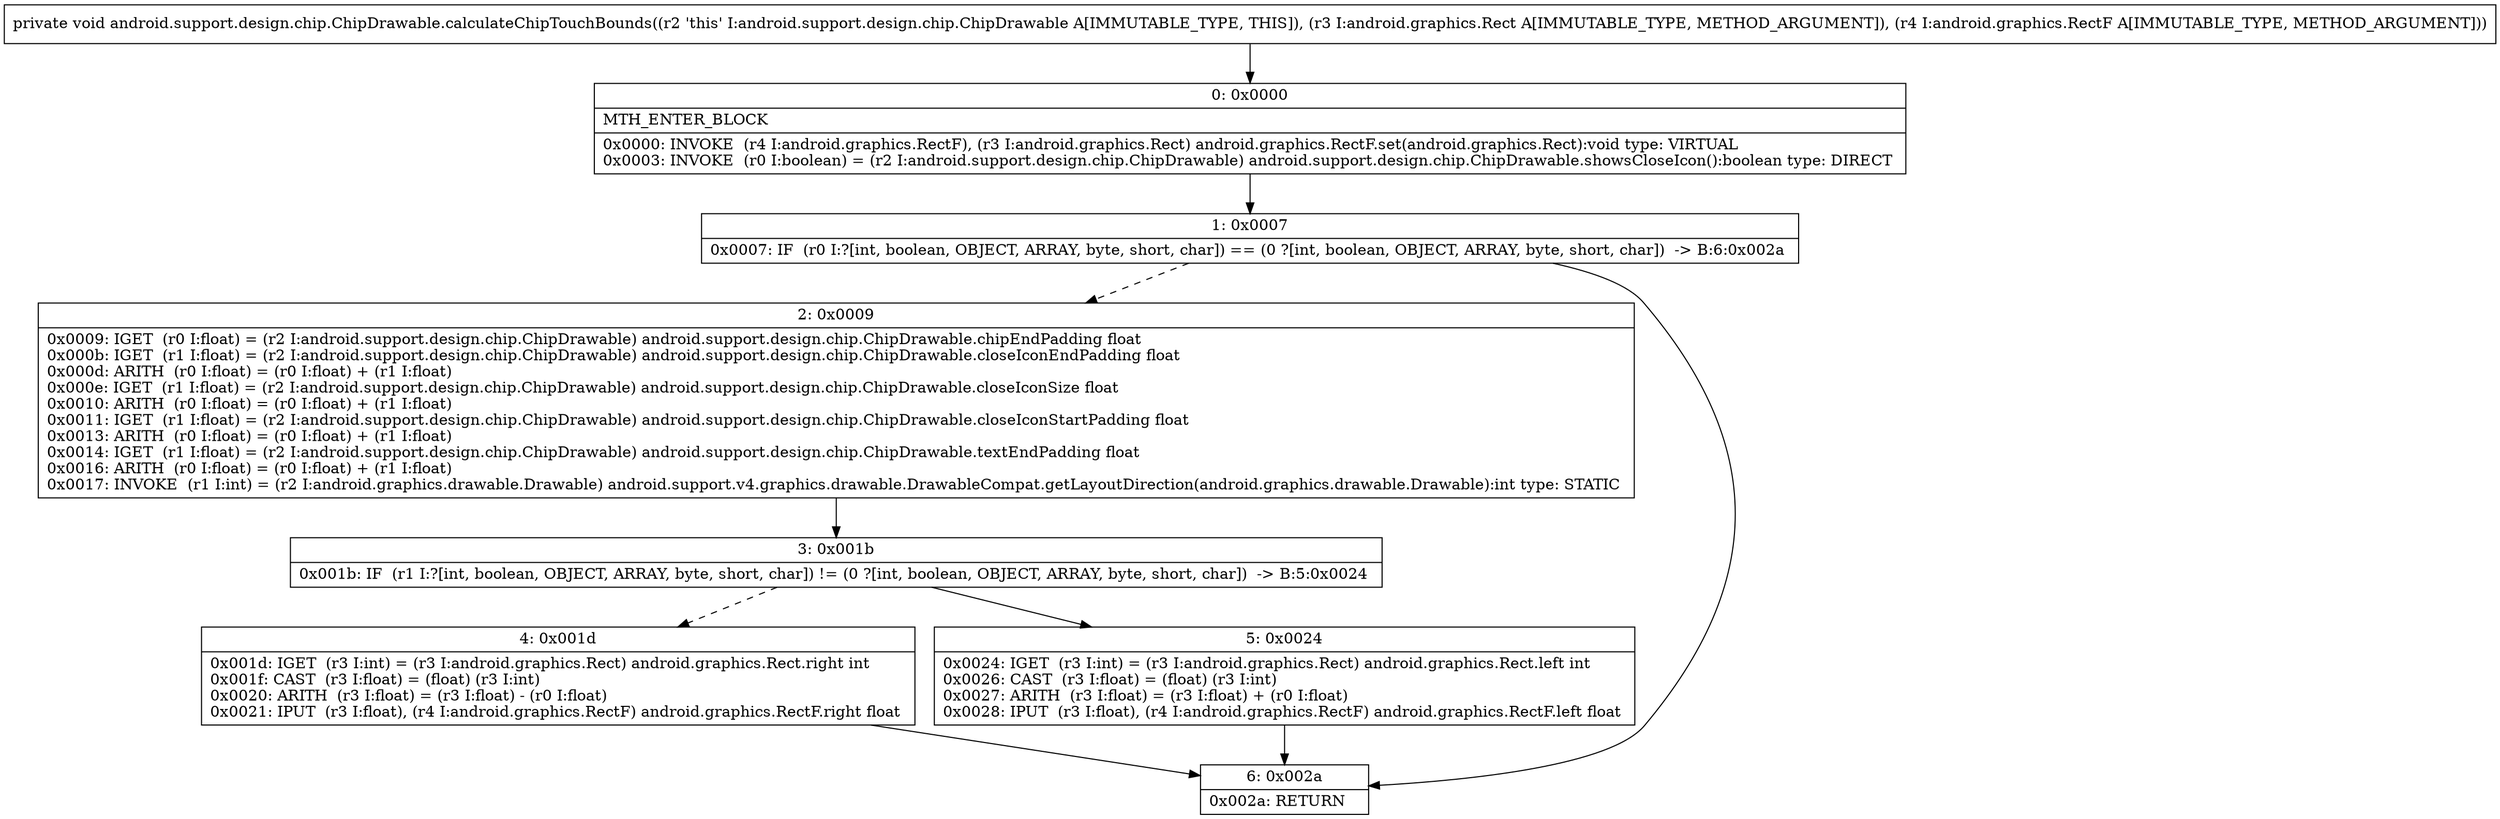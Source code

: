 digraph "CFG forandroid.support.design.chip.ChipDrawable.calculateChipTouchBounds(Landroid\/graphics\/Rect;Landroid\/graphics\/RectF;)V" {
Node_0 [shape=record,label="{0\:\ 0x0000|MTH_ENTER_BLOCK\l|0x0000: INVOKE  (r4 I:android.graphics.RectF), (r3 I:android.graphics.Rect) android.graphics.RectF.set(android.graphics.Rect):void type: VIRTUAL \l0x0003: INVOKE  (r0 I:boolean) = (r2 I:android.support.design.chip.ChipDrawable) android.support.design.chip.ChipDrawable.showsCloseIcon():boolean type: DIRECT \l}"];
Node_1 [shape=record,label="{1\:\ 0x0007|0x0007: IF  (r0 I:?[int, boolean, OBJECT, ARRAY, byte, short, char]) == (0 ?[int, boolean, OBJECT, ARRAY, byte, short, char])  \-\> B:6:0x002a \l}"];
Node_2 [shape=record,label="{2\:\ 0x0009|0x0009: IGET  (r0 I:float) = (r2 I:android.support.design.chip.ChipDrawable) android.support.design.chip.ChipDrawable.chipEndPadding float \l0x000b: IGET  (r1 I:float) = (r2 I:android.support.design.chip.ChipDrawable) android.support.design.chip.ChipDrawable.closeIconEndPadding float \l0x000d: ARITH  (r0 I:float) = (r0 I:float) + (r1 I:float) \l0x000e: IGET  (r1 I:float) = (r2 I:android.support.design.chip.ChipDrawable) android.support.design.chip.ChipDrawable.closeIconSize float \l0x0010: ARITH  (r0 I:float) = (r0 I:float) + (r1 I:float) \l0x0011: IGET  (r1 I:float) = (r2 I:android.support.design.chip.ChipDrawable) android.support.design.chip.ChipDrawable.closeIconStartPadding float \l0x0013: ARITH  (r0 I:float) = (r0 I:float) + (r1 I:float) \l0x0014: IGET  (r1 I:float) = (r2 I:android.support.design.chip.ChipDrawable) android.support.design.chip.ChipDrawable.textEndPadding float \l0x0016: ARITH  (r0 I:float) = (r0 I:float) + (r1 I:float) \l0x0017: INVOKE  (r1 I:int) = (r2 I:android.graphics.drawable.Drawable) android.support.v4.graphics.drawable.DrawableCompat.getLayoutDirection(android.graphics.drawable.Drawable):int type: STATIC \l}"];
Node_3 [shape=record,label="{3\:\ 0x001b|0x001b: IF  (r1 I:?[int, boolean, OBJECT, ARRAY, byte, short, char]) != (0 ?[int, boolean, OBJECT, ARRAY, byte, short, char])  \-\> B:5:0x0024 \l}"];
Node_4 [shape=record,label="{4\:\ 0x001d|0x001d: IGET  (r3 I:int) = (r3 I:android.graphics.Rect) android.graphics.Rect.right int \l0x001f: CAST  (r3 I:float) = (float) (r3 I:int) \l0x0020: ARITH  (r3 I:float) = (r3 I:float) \- (r0 I:float) \l0x0021: IPUT  (r3 I:float), (r4 I:android.graphics.RectF) android.graphics.RectF.right float \l}"];
Node_5 [shape=record,label="{5\:\ 0x0024|0x0024: IGET  (r3 I:int) = (r3 I:android.graphics.Rect) android.graphics.Rect.left int \l0x0026: CAST  (r3 I:float) = (float) (r3 I:int) \l0x0027: ARITH  (r3 I:float) = (r3 I:float) + (r0 I:float) \l0x0028: IPUT  (r3 I:float), (r4 I:android.graphics.RectF) android.graphics.RectF.left float \l}"];
Node_6 [shape=record,label="{6\:\ 0x002a|0x002a: RETURN   \l}"];
MethodNode[shape=record,label="{private void android.support.design.chip.ChipDrawable.calculateChipTouchBounds((r2 'this' I:android.support.design.chip.ChipDrawable A[IMMUTABLE_TYPE, THIS]), (r3 I:android.graphics.Rect A[IMMUTABLE_TYPE, METHOD_ARGUMENT]), (r4 I:android.graphics.RectF A[IMMUTABLE_TYPE, METHOD_ARGUMENT])) }"];
MethodNode -> Node_0;
Node_0 -> Node_1;
Node_1 -> Node_2[style=dashed];
Node_1 -> Node_6;
Node_2 -> Node_3;
Node_3 -> Node_4[style=dashed];
Node_3 -> Node_5;
Node_4 -> Node_6;
Node_5 -> Node_6;
}

